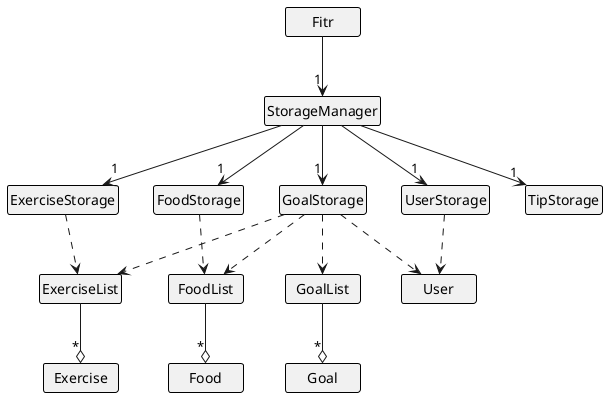@startuml

skinparam classAttributeIconSize 0
skinparam Shadowing false
skinparam MinClassWidth 75
skinparam packageStyle Folder

hide circle
hide empty members

skinparam Class {
    BorderThickness 1
    BorderColor #000000
}

class StorageManager
class ExerciseStorage
class FoodStorage
class GoalStorage
class TipStorage
class UserStorage

class FoodList
class ExerciseList
class GoalList

class Fitr
class User

class Food
class Exercise
class Goal

FoodList --o "*" Food
ExerciseList --o "*" Exercise
GoalList --o "*" Goal

Fitr --> "1" StorageManager

StorageManager --> "1" ExerciseStorage
ExerciseStorage ..> ExerciseList

StorageManager --> "1" FoodStorage
FoodStorage ..> FoodList

StorageManager --> "1" GoalStorage
GoalStorage ..> GoalList
GoalStorage ..> ExerciseList
GoalStorage ..> FoodList
GoalStorage ..> User

StorageManager --> "1" UserStorage
UserStorage ..> User

StorageManager --> "1" TipStorage

@enduml
